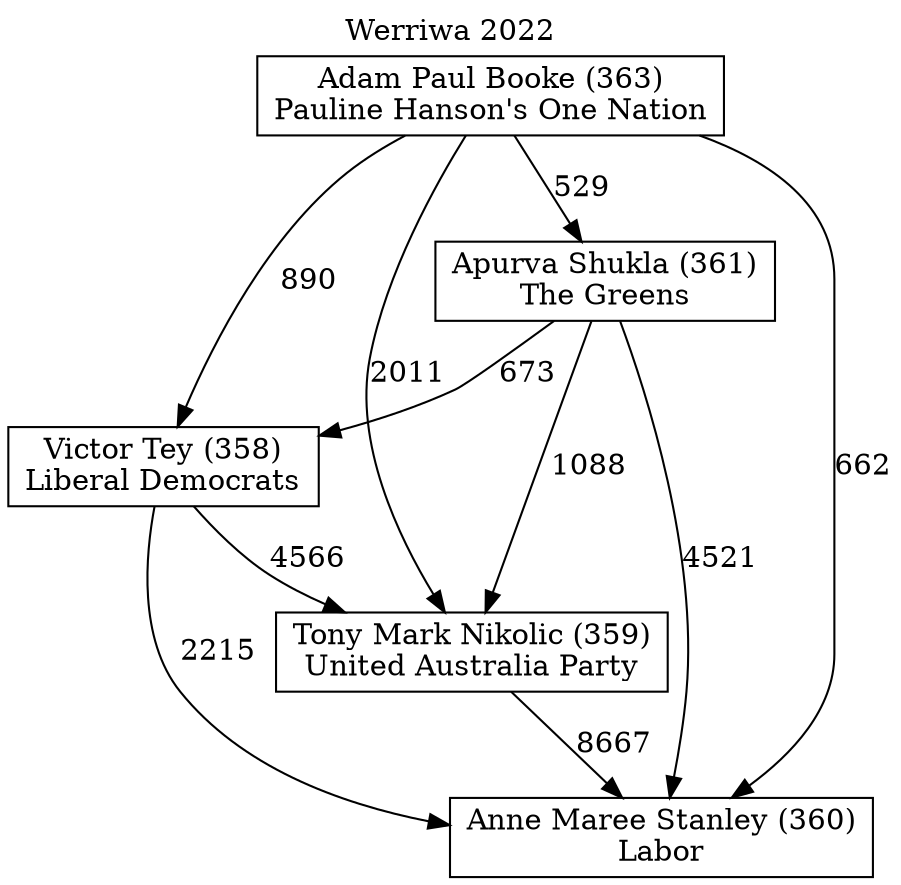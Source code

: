 // House preference flow
digraph "Anne Maree Stanley (360)_Werriwa_2022" {
	graph [label="Werriwa 2022" labelloc=t mclimit=10]
	node [shape=box]
	"Anne Maree Stanley (360)" [label="Anne Maree Stanley (360)
Labor"]
	"Victor Tey (358)" [label="Victor Tey (358)
Liberal Democrats"]
	"Adam Paul Booke (363)" [label="Adam Paul Booke (363)
Pauline Hanson's One Nation"]
	"Apurva Shukla (361)" [label="Apurva Shukla (361)
The Greens"]
	"Tony Mark Nikolic (359)" [label="Tony Mark Nikolic (359)
United Australia Party"]
	"Adam Paul Booke (363)" -> "Apurva Shukla (361)" [label=529]
	"Victor Tey (358)" -> "Anne Maree Stanley (360)" [label=2215]
	"Apurva Shukla (361)" -> "Tony Mark Nikolic (359)" [label=1088]
	"Adam Paul Booke (363)" -> "Tony Mark Nikolic (359)" [label=2011]
	"Adam Paul Booke (363)" -> "Anne Maree Stanley (360)" [label=662]
	"Apurva Shukla (361)" -> "Anne Maree Stanley (360)" [label=4521]
	"Adam Paul Booke (363)" -> "Victor Tey (358)" [label=890]
	"Victor Tey (358)" -> "Tony Mark Nikolic (359)" [label=4566]
	"Tony Mark Nikolic (359)" -> "Anne Maree Stanley (360)" [label=8667]
	"Apurva Shukla (361)" -> "Victor Tey (358)" [label=673]
}

